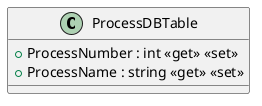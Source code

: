 @startuml
class ProcessDBTable {
    + ProcessNumber : int <<get>> <<set>>
    + ProcessName : string <<get>> <<set>>
}
@enduml

